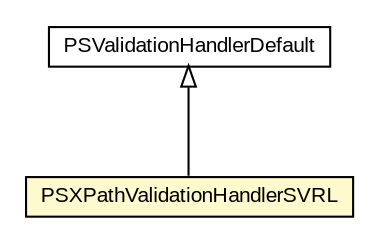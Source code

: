#!/usr/local/bin/dot
#
# Class diagram 
# Generated by UMLGraph version 5.1 (http://www.umlgraph.org/)
#

digraph G {
	edge [fontname="arial",fontsize=10,labelfontname="arial",labelfontsize=10];
	node [fontname="arial",fontsize=10,shape=plaintext];
	nodesep=0.25;
	ranksep=0.5;
	// com.helger.schematron.pure.validation.PSValidationHandlerDefault
	c12242 [label=<<table title="com.helger.schematron.pure.validation.PSValidationHandlerDefault" border="0" cellborder="1" cellspacing="0" cellpadding="2" port="p" href="../PSValidationHandlerDefault.html">
		<tr><td><table border="0" cellspacing="0" cellpadding="1">
<tr><td align="center" balign="center"> PSValidationHandlerDefault </td></tr>
		</table></td></tr>
		</table>>, fontname="arial", fontcolor="black", fontsize=10.0];
	// com.helger.schematron.pure.validation.xpath.PSXPathValidationHandlerSVRL
	c12247 [label=<<table title="com.helger.schematron.pure.validation.xpath.PSXPathValidationHandlerSVRL" border="0" cellborder="1" cellspacing="0" cellpadding="2" port="p" bgcolor="lemonChiffon" href="./PSXPathValidationHandlerSVRL.html">
		<tr><td><table border="0" cellspacing="0" cellpadding="1">
<tr><td align="center" balign="center"> PSXPathValidationHandlerSVRL </td></tr>
		</table></td></tr>
		</table>>, fontname="arial", fontcolor="black", fontsize=10.0];
	//com.helger.schematron.pure.validation.xpath.PSXPathValidationHandlerSVRL extends com.helger.schematron.pure.validation.PSValidationHandlerDefault
	c12242:p -> c12247:p [dir=back,arrowtail=empty];
}


